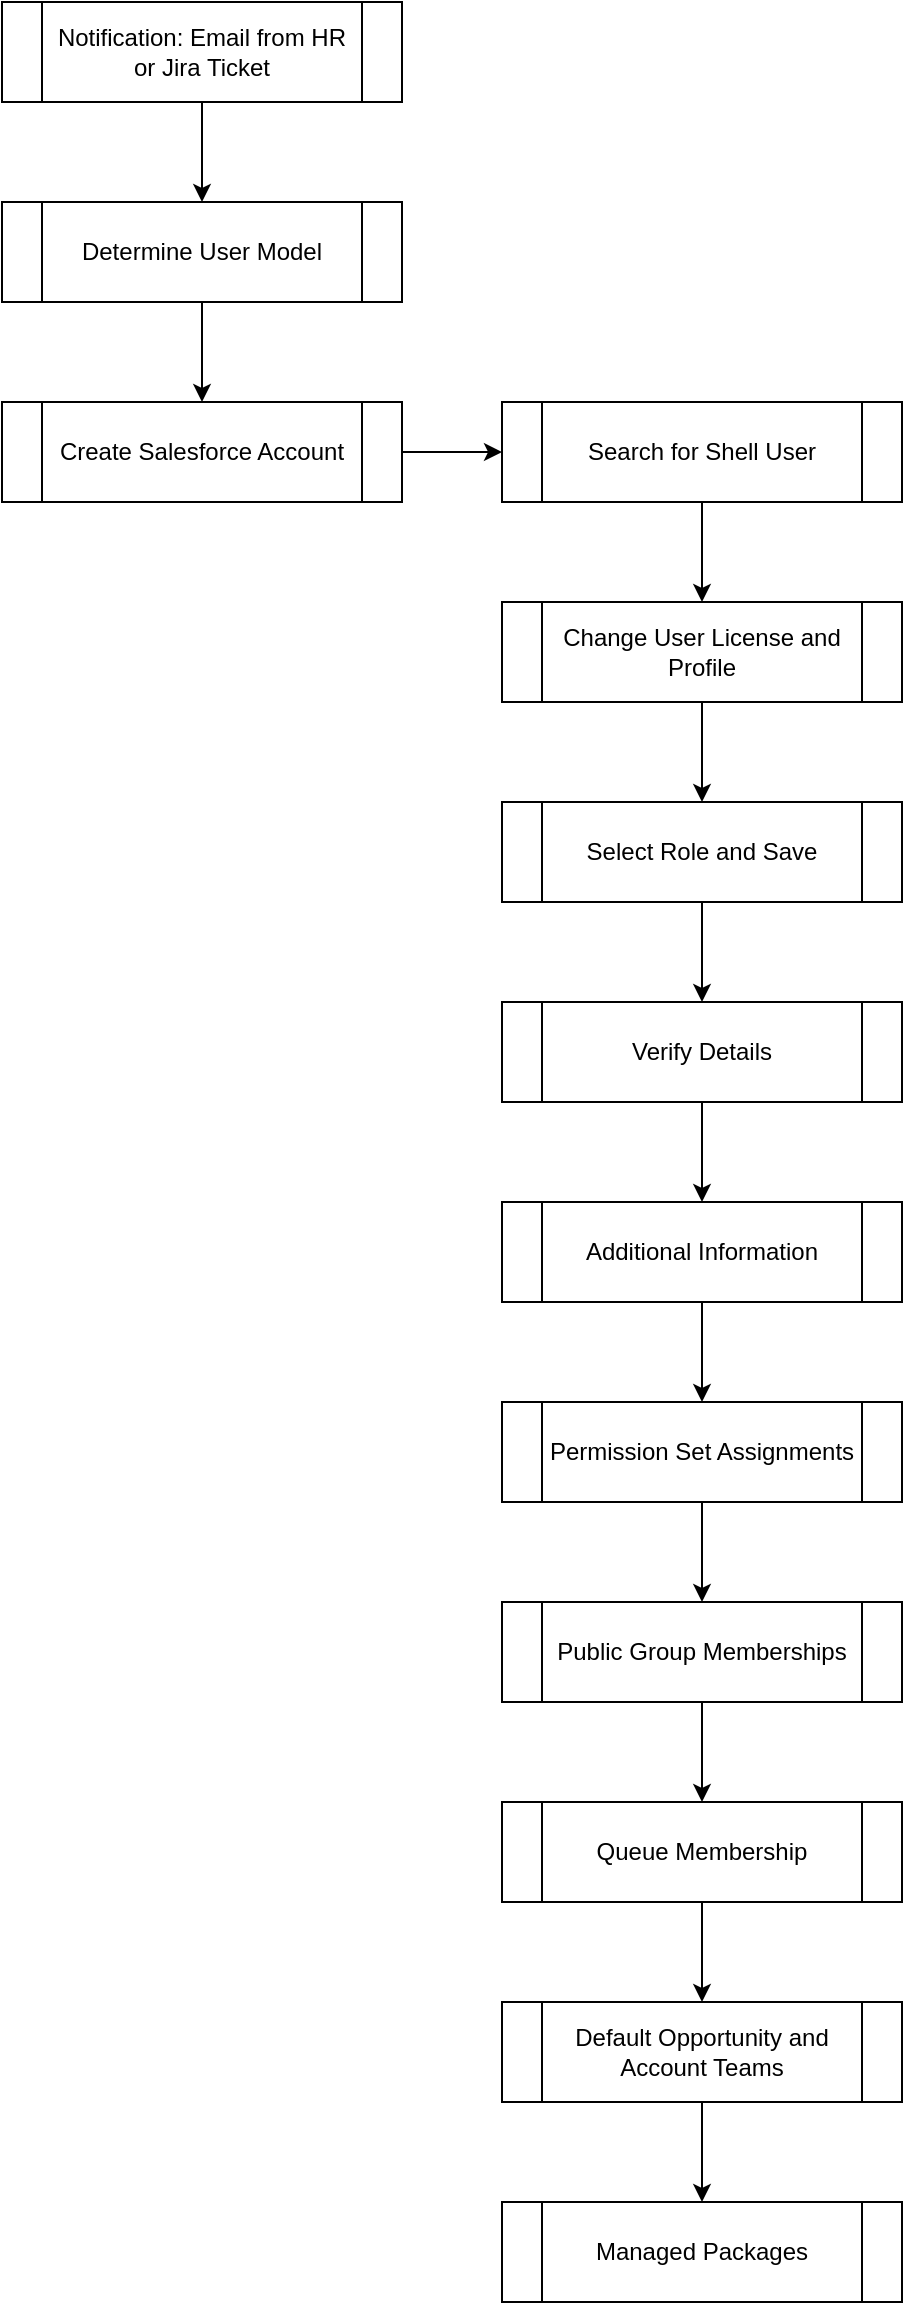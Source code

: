 <mxfile>
  <diagram name="Salesforce User Setup Process">
    <mxGraphModel dx="1000" dy="1000" grid="1" gridSize="10" guides="1" tooltips="1" connect="1" arrows="1" fold="1" page="1" pageScale="1" pageWidth="827" pageHeight="1169" math="0" shadow="0">
      <root>
        <mxCell id="0"/>
        <mxCell id="1" parent="0"/>
        
        <!-- Notification Step -->
        <mxCell id="2" value="Notification: Email from HR or Jira Ticket" style="shape=process;whiteSpace=wrap;html=1;" vertex="1" parent="1">
          <mxGeometry x="100" y="100" width="200" height="50" as="geometry"/>
        </mxCell>
        
        <!-- Determine User Model Step -->
        <mxCell id="3" value="Determine User Model" style="shape=process;whiteSpace=wrap;html=1;" vertex="1" parent="1">
          <mxGeometry x="100" y="200" width="200" height="50" as="geometry"/>
        </mxCell>
        
        <!-- Create Salesforce Account Step -->
        <mxCell id="4" value="Create Salesforce Account" style="shape=process;whiteSpace=wrap;html=1;" vertex="1" parent="1">
          <mxGeometry x="100" y="300" width="200" height="50" as="geometry"/>
        </mxCell>
        
        <!-- Sub-steps for Creating Salesforce Account -->
        <mxCell id="5" value="Search for Shell User" style="shape=process;whiteSpace=wrap;html=1;" vertex="1" parent="1">
          <mxGeometry x="350" y="300" width="200" height="50" as="geometry"/>
        </mxCell>
        <mxCell id="6" value="Change User License and Profile" style="shape=process;whiteSpace=wrap;html=1;" vertex="1" parent="1">
          <mxGeometry x="350" y="400" width="200" height="50" as="geometry"/>
        </mxCell>
        <mxCell id="7" value="Select Role and Save" style="shape=process;whiteSpace=wrap;html=1;" vertex="1" parent="1">
          <mxGeometry x="350" y="500" width="200" height="50" as="geometry"/>
        </mxCell>
        <mxCell id="8" value="Verify Details" style="shape=process;whiteSpace=wrap;html=1;" vertex="1" parent="1">
          <mxGeometry x="350" y="600" width="200" height="50" as="geometry"/>
        </mxCell>
        <mxCell id="9" value="Additional Information" style="shape=process;whiteSpace=wrap;html=1;" vertex="1" parent="1">
          <mxGeometry x="350" y="700" width="200" height="50" as="geometry"/>
        </mxCell>
        <mxCell id="10" value="Permission Set Assignments" style="shape=process;whiteSpace=wrap;html=1;" vertex="1" parent="1">
          <mxGeometry x="350" y="800" width="200" height="50" as="geometry"/>
        </mxCell>
        <mxCell id="11" value="Public Group Memberships" style="shape=process;whiteSpace=wrap;html=1;" vertex="1" parent="1">
          <mxGeometry x="350" y="900" width="200" height="50" as="geometry"/>
        </mxCell>
        <mxCell id="12" value="Queue Membership" style="shape=process;whiteSpace=wrap;html=1;" vertex="1" parent="1">
          <mxGeometry x="350" y="1000" width="200" height="50" as="geometry"/>
        </mxCell>
        <mxCell id="13" value="Default Opportunity and Account Teams" style="shape=process;whiteSpace=wrap;html=1;" vertex="1" parent="1">
          <mxGeometry x="350" y="1100" width="200" height="50" as="geometry"/>
        </mxCell>
        <mxCell id="14" value="Managed Packages" style="shape=process;whiteSpace=wrap;html=1;" vertex="1" parent="1">
          <mxGeometry x="350" y="1200" width="200" height="50" as="geometry"/>
        </mxCell>
        
        <!-- Connect the steps -->
        <mxCell id="15" style="edgeStyle=orthogonalEdgeStyle;rounded=0;orthogonalLoop=1;" edge="1" parent="1" source="2" target="3">
          <mxGeometry relative="1" as="geometry"/>
        </mxCell>
        <mxCell id="16" style="edgeStyle=orthogonalEdgeStyle;rounded=0;orthogonalLoop=1;" edge="1" parent="1" source="3" target="4">
          <mxGeometry relative="1" as="geometry"/>
        </mxCell>
        <mxCell id="17" style="edgeStyle=orthogonalEdgeStyle;rounded=0;orthogonalLoop=1;" edge="1" parent="1" source="4" target="5">
          <mxGeometry relative="1" as="geometry"/>
        </mxCell>
        <mxCell id="18" style="edgeStyle=orthogonalEdgeStyle;rounded=0;orthogonalLoop=1;" edge="1" parent="1" source="5" target="6">
          <mxGeometry relative="1" as="geometry"/>
        </mxCell>
        <mxCell id="19" style="edgeStyle=orthogonalEdgeStyle;rounded=0;orthogonalLoop=1;" edge="1" parent="1" source="6" target="7">
          <mxGeometry relative="1" as="geometry"/>
        </mxCell>
        <mxCell id="20" style="edgeStyle=orthogonalEdgeStyle;rounded=0;orthogonalLoop=1;" edge="1" parent="1" source="7" target="8">
          <mxGeometry relative="1" as="geometry"/>
        </mxCell>
        <mxCell id="21" style="edgeStyle=orthogonalEdgeStyle;rounded=0;orthogonalLoop=1;" edge="1" parent="1" source="8" target="9">
          <mxGeometry relative="1" as="geometry"/>
        </mxCell>
        <mxCell id="22" style="edgeStyle=orthogonalEdgeStyle;rounded=0;orthogonalLoop=1;" edge="1" parent="1" source="9" target="10">
          <mxGeometry relative="1" as="geometry"/>
        </mxCell>
        <mxCell id="23" style="edgeStyle=orthogonalEdgeStyle;rounded=0;orthogonalLoop=1;" edge="1" parent="1" source="10" target="11">
          <mxGeometry relative="1" as="geometry"/>
        </mxCell>
        <mxCell id="24" style="edgeStyle=orthogonalEdgeStyle;rounded=0;orthogonalLoop=1;" edge="1" parent="1" source="11" target="12">
          <mxGeometry relative="1" as="geometry"/>
        </mxCell>
        <mxCell id="25" style="edgeStyle=orthogonalEdgeStyle;rounded=0;orthogonalLoop=1;" edge="1" parent="1" source="12" target="13">
          <mxGeometry relative="1" as="geometry"/>
        </mxCell>
        <mxCell id="26" style="edgeStyle=orthogonalEdgeStyle;rounded=0;orthogonalLoop=1;" edge="1" parent="1" source="13" target="14">
          <mxGeometry relative="1" as="geometry"/>
        </mxCell>
      </root>
    </mxGraphModel>
  </diagram>
</mxfile>
